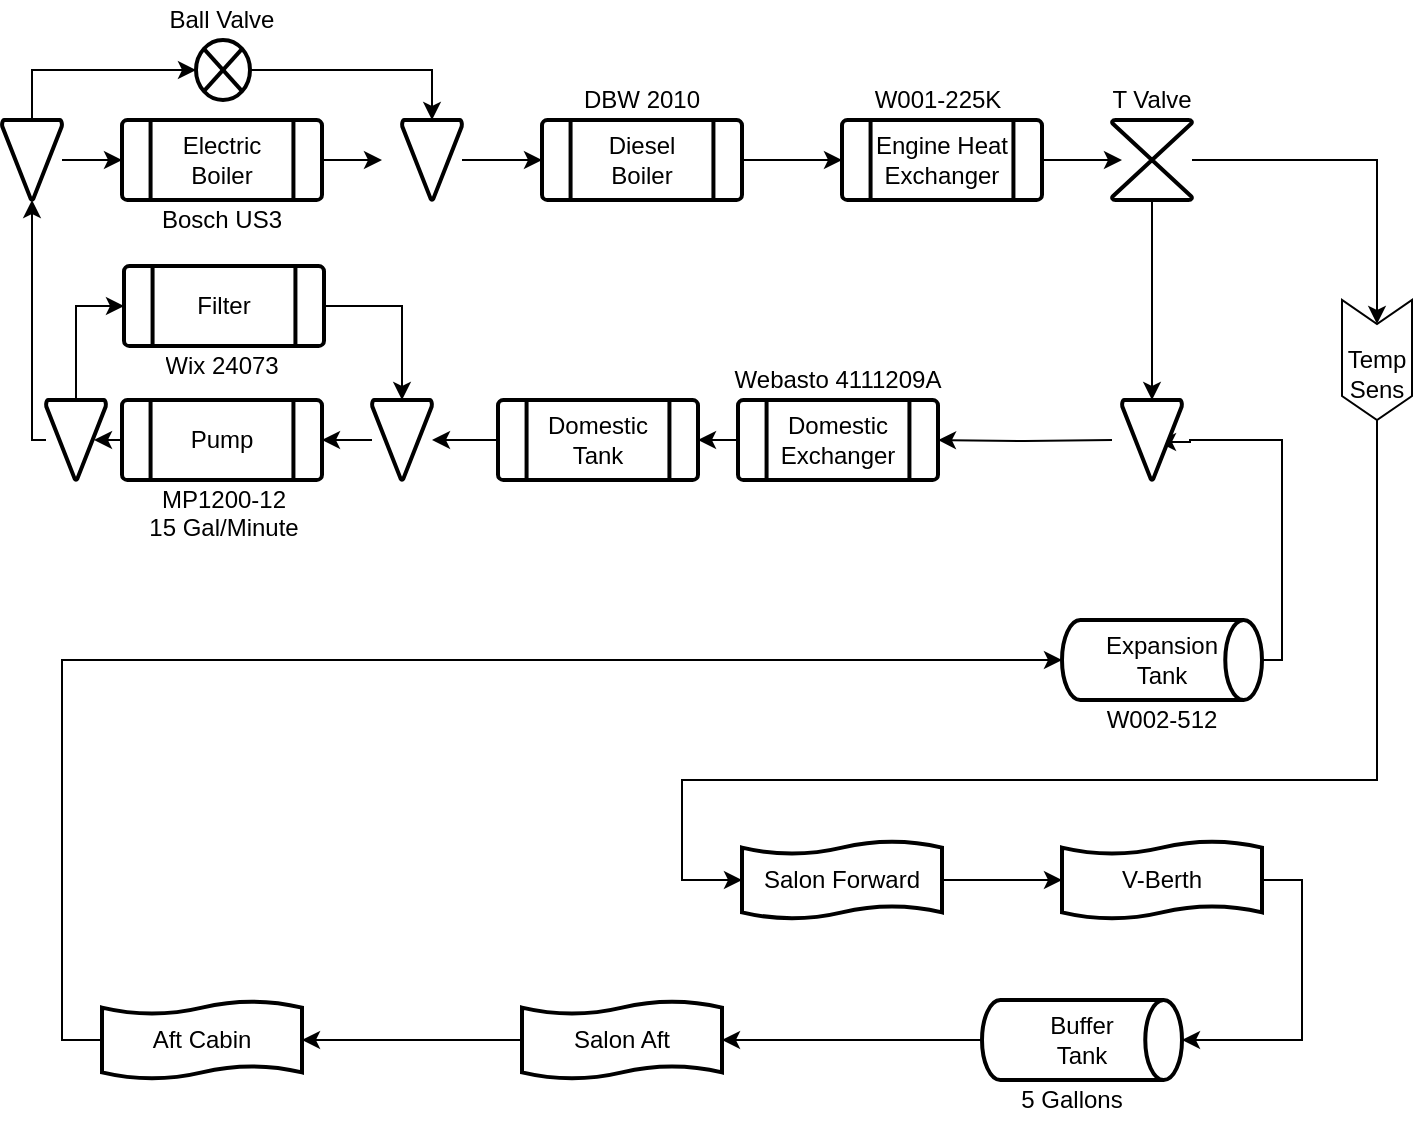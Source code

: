 <mxfile userAgent="Mozilla/5.0 (Macintosh; Intel Mac OS X 10_12_6) AppleWebKit/537.36 (KHTML, like Gecko) Chrome/61.0.316.100 Safari/537.36" version="7.5.6" editor="www.draw.io" type="google"><diagram id="fc06e285-03cc-1c3c-5b73-6566e464036c" name="Page-1"><mxGraphModel dx="856" dy="479" grid="1" gridSize="10" guides="1" tooltips="1" connect="1" arrows="1" fold="1" page="1" pageScale="1" pageWidth="850" pageHeight="1100" math="0" shadow="0"><root><mxCell id="0"/><mxCell id="1" parent="0"/><mxCell id="5dffcbc2950ccc87-1" value="Engine Heat&lt;div&gt;Exchanger&lt;/div&gt;" style="strokeWidth=2;html=1;shape=mxgraph.flowchart.predefined_process;whiteSpace=wrap;" vertex="1" parent="1"><mxGeometry x="520" y="80" width="100" height="40" as="geometry"/></mxCell><mxCell id="5dffcbc2950ccc87-3" value="Electric&lt;div&gt;Boiler&lt;/div&gt;" style="strokeWidth=2;html=1;shape=mxgraph.flowchart.predefined_process;whiteSpace=wrap;" vertex="1" parent="1"><mxGeometry x="160" y="80" width="100" height="40" as="geometry"/></mxCell><mxCell id="5dffcbc2950ccc87-4" value="Diesel&lt;div&gt;Boiler&lt;/div&gt;" style="strokeWidth=2;html=1;shape=mxgraph.flowchart.predefined_process;whiteSpace=wrap;" vertex="1" parent="1"><mxGeometry x="370" y="80" width="100" height="40" as="geometry"/></mxCell><mxCell id="5dffcbc2950ccc87-5" value="" style="edgeStyle=orthogonalEdgeStyle;rounded=0;html=1;jettySize=auto;orthogonalLoop=1;" edge="1" parent="1" source="5dffcbc2950ccc87-3"><mxGeometry relative="1" as="geometry"><mxPoint x="290" y="100" as="targetPoint"/></mxGeometry></mxCell><mxCell id="5dffcbc2950ccc87-6" value="" style="edgeStyle=orthogonalEdgeStyle;rounded=0;html=1;jettySize=auto;orthogonalLoop=1;" edge="1" parent="1" source="5dffcbc2950ccc87-4" target="5dffcbc2950ccc87-1"><mxGeometry relative="1" as="geometry"/></mxCell><mxCell id="5dffcbc2950ccc87-7" value="Pump" style="strokeWidth=2;html=1;shape=mxgraph.flowchart.predefined_process;whiteSpace=wrap;" vertex="1" parent="1"><mxGeometry x="160" y="220" width="100" height="40" as="geometry"/></mxCell><mxCell id="5dffcbc2950ccc87-9" value="" style="edgeStyle=orthogonalEdgeStyle;rounded=0;html=1;jettySize=auto;orthogonalLoop=1;entryX=0.5;entryY=1;entryPerimeter=0;exitX=0;exitY=0.5;exitPerimeter=0;" edge="1" parent="1" source="221d1243c0317a62-19" target="621eb9630d29eba4-4"><mxGeometry relative="1" as="geometry"><mxPoint x="110" y="230" as="targetPoint"/><Array as="points"><mxPoint x="115" y="240"/></Array></mxGeometry></mxCell><mxCell id="5dffcbc2950ccc87-10" value="Domestic&lt;div&gt;Tank&lt;/div&gt;" style="strokeWidth=2;html=1;shape=mxgraph.flowchart.predefined_process;whiteSpace=wrap;" vertex="1" parent="1"><mxGeometry x="348" y="220" width="100" height="40" as="geometry"/></mxCell><mxCell id="5dffcbc2950ccc87-11" value="Domestic&lt;div&gt;Exchanger&lt;/div&gt;" style="strokeWidth=2;html=1;shape=mxgraph.flowchart.predefined_process;whiteSpace=wrap;" vertex="1" parent="1"><mxGeometry x="468" y="220" width="100" height="40" as="geometry"/></mxCell><mxCell id="5dffcbc2950ccc87-13" value="" style="edgeStyle=orthogonalEdgeStyle;rounded=0;html=1;jettySize=auto;orthogonalLoop=1;" edge="1" parent="1" source="5dffcbc2950ccc87-11"><mxGeometry relative="1" as="geometry"><mxPoint x="448" y="240" as="targetPoint"/></mxGeometry></mxCell><mxCell id="5dffcbc2950ccc87-14" style="edgeStyle=orthogonalEdgeStyle;rounded=0;html=1;jettySize=auto;orthogonalLoop=1;entryX=0;entryY=0.5;entryPerimeter=0;exitX=1;exitY=0.5;exitPerimeter=0;" edge="1" parent="1" source="1209b7a6eb5f91c0-1" target="5dffcbc2950ccc87-26"><mxGeometry relative="1" as="geometry"><mxPoint x="705" y="240" as="targetPoint"/><Array as="points"><mxPoint x="440" y="410"/><mxPoint x="440" y="460"/></Array><mxPoint x="690" y="100" as="sourcePoint"/></mxGeometry></mxCell><mxCell id="5dffcbc2950ccc87-18" value="" style="edgeStyle=orthogonalEdgeStyle;rounded=0;html=1;jettySize=auto;orthogonalLoop=1;entryX=1;entryY=0.5;entryPerimeter=0;exitX=0;exitY=0.5;exitPerimeter=0;" edge="1" parent="1" source="40a6a767834eaef9-11" target="5dffcbc2950ccc87-7"><mxGeometry relative="1" as="geometry"><mxPoint x="230" y="240" as="targetPoint"/><Array as="points"/></mxGeometry></mxCell><mxCell id="5dffcbc2950ccc87-26" value="Salon Forward" style="strokeWidth=2;html=1;shape=mxgraph.flowchart.paper_tape;whiteSpace=wrap;" vertex="1" parent="1"><mxGeometry x="470" y="440" width="100" height="40" as="geometry"/></mxCell><mxCell id="5dffcbc2950ccc87-27" value="V-Berth" style="strokeWidth=2;html=1;shape=mxgraph.flowchart.paper_tape;whiteSpace=wrap;" vertex="1" parent="1"><mxGeometry x="630" y="440" width="100" height="40" as="geometry"/></mxCell><mxCell id="5dffcbc2950ccc87-29" value="Salon Aft" style="strokeWidth=2;html=1;shape=mxgraph.flowchart.paper_tape;whiteSpace=wrap;" vertex="1" parent="1"><mxGeometry x="360" y="520" width="100" height="40" as="geometry"/></mxCell><mxCell id="5dffcbc2950ccc87-31" value="Aft Cabin" style="strokeWidth=2;html=1;shape=mxgraph.flowchart.paper_tape;whiteSpace=wrap;" vertex="1" parent="1"><mxGeometry x="150" y="520" width="100" height="40" as="geometry"/></mxCell><mxCell id="5dffcbc2950ccc87-32" value="" style="edgeStyle=orthogonalEdgeStyle;rounded=0;html=1;jettySize=auto;orthogonalLoop=1;" edge="1" parent="1" source="5dffcbc2950ccc87-29" target="5dffcbc2950ccc87-31"><mxGeometry relative="1" as="geometry"/></mxCell><mxCell id="5dffcbc2950ccc87-33" value="Buffer&lt;div&gt;Tank&lt;/div&gt;" style="strokeWidth=2;html=1;shape=mxgraph.flowchart.direct_data;whiteSpace=wrap;" vertex="1" parent="1"><mxGeometry x="590" y="520" width="100" height="40" as="geometry"/></mxCell><mxCell id="5dffcbc2950ccc87-39" value="" style="edgeStyle=orthogonalEdgeStyle;rounded=0;html=1;jettySize=auto;orthogonalLoop=1;entryX=1;entryY=0.5;entryPerimeter=0;" edge="1" parent="1" source="5dffcbc2950ccc87-33" target="5dffcbc2950ccc87-29"><mxGeometry relative="1" as="geometry"><mxPoint x="310" y="540" as="targetPoint"/><Array as="points"/></mxGeometry></mxCell><mxCell id="5dffcbc2950ccc87-41" value="" style="edgeStyle=orthogonalEdgeStyle;rounded=0;html=1;jettySize=auto;orthogonalLoop=1;entryX=1;entryY=0.5;entryPerimeter=0;exitX=1;exitY=0.5;exitPerimeter=0;" edge="1" parent="1" source="5dffcbc2950ccc87-27" target="5dffcbc2950ccc87-33"><mxGeometry relative="1" as="geometry"><mxPoint x="430" y="540" as="targetPoint"/><Array as="points"><mxPoint x="750" y="460"/><mxPoint x="750" y="540"/></Array></mxGeometry></mxCell><mxCell id="5dffcbc2950ccc87-43" value="" style="edgeStyle=orthogonalEdgeStyle;rounded=0;html=1;jettySize=auto;orthogonalLoop=1;entryX=0;entryY=0.5;entryPerimeter=0;" edge="1" parent="1" source="5dffcbc2950ccc87-26" target="5dffcbc2950ccc87-27"><mxGeometry relative="1" as="geometry"><mxPoint x="550" y="540" as="targetPoint"/><Array as="points"/></mxGeometry></mxCell><mxCell id="621eb9630d29eba4-2" style="edgeStyle=orthogonalEdgeStyle;rounded=0;html=1;exitX=0;exitY=0.5;exitPerimeter=0;entryX=0;entryY=0.5;entryPerimeter=0;jettySize=auto;orthogonalLoop=1;" edge="1" parent="1" source="5dffcbc2950ccc87-31" target="40a6a767834eaef9-5"><mxGeometry relative="1" as="geometry"><mxPoint x="270" y="460" as="targetPoint"/><Array as="points"><mxPoint x="130" y="540"/><mxPoint x="130" y="350"/></Array></mxGeometry></mxCell><mxCell id="621eb9630d29eba4-3" style="edgeStyle=orthogonalEdgeStyle;rounded=0;html=1;exitX=1;exitY=0.5;exitPerimeter=0;entryX=0.575;entryY=0.525;entryPerimeter=0;jettySize=auto;orthogonalLoop=1;" edge="1" parent="1" source="40a6a767834eaef9-5"><mxGeometry relative="1" as="geometry"><mxPoint x="320" y="300" as="sourcePoint"/><Array as="points"><mxPoint x="740" y="350"/><mxPoint x="740" y="240"/><mxPoint x="694" y="240"/><mxPoint x="694" y="241"/></Array><mxPoint x="678" y="241" as="targetPoint"/></mxGeometry></mxCell><mxCell id="621eb9630d29eba4-4" value="" style="strokeWidth=2;html=1;shape=mxgraph.flowchart.merge_or_storage;whiteSpace=wrap;" vertex="1" parent="1"><mxGeometry x="100" y="80" width="30" height="40" as="geometry"/></mxCell><mxCell id="621eb9630d29eba4-6" value="" style="strokeWidth=2;html=1;shape=mxgraph.flowchart.merge_or_storage;whiteSpace=wrap;" vertex="1" parent="1"><mxGeometry x="300" y="80" width="30" height="40" as="geometry"/></mxCell><mxCell id="621eb9630d29eba4-8" value="" style="edgeStyle=orthogonalEdgeStyle;rounded=0;html=1;jettySize=auto;orthogonalLoop=1;entryX=0;entryY=0.5;entryPerimeter=0;" edge="1" parent="1" source="621eb9630d29eba4-6" target="5dffcbc2950ccc87-4"><mxGeometry relative="1" as="geometry"><mxPoint x="410" y="100" as="targetPoint"/><Array as="points"/></mxGeometry></mxCell><mxCell id="621eb9630d29eba4-9" value="" style="verticalLabelPosition=bottom;verticalAlign=top;html=1;strokeWidth=2;shape=mxgraph.flowchart.or;" vertex="1" parent="1"><mxGeometry x="197" y="40" width="27" height="30" as="geometry"/></mxCell><mxCell id="621eb9630d29eba4-10" style="edgeStyle=orthogonalEdgeStyle;rounded=0;html=1;exitX=0.5;exitY=0;exitPerimeter=0;entryX=0;entryY=0.5;entryPerimeter=0;jettySize=auto;orthogonalLoop=1;" edge="1" parent="1" source="621eb9630d29eba4-4" target="621eb9630d29eba4-9"><mxGeometry relative="1" as="geometry"/></mxCell><mxCell id="621eb9630d29eba4-11" style="edgeStyle=orthogonalEdgeStyle;rounded=0;html=1;exitX=1;exitY=0.5;exitPerimeter=0;entryX=0.5;entryY=0;entryPerimeter=0;jettySize=auto;orthogonalLoop=1;" edge="1" parent="1" source="621eb9630d29eba4-9" target="621eb9630d29eba4-6"><mxGeometry relative="1" as="geometry"/></mxCell><mxCell id="621eb9630d29eba4-12" style="edgeStyle=orthogonalEdgeStyle;rounded=0;html=1;exitX=1;exitY=0.5;exitPerimeter=0;entryX=0;entryY=0.5;entryPerimeter=0;jettySize=auto;orthogonalLoop=1;" edge="1" parent="1" source="621eb9630d29eba4-4" target="5dffcbc2950ccc87-3"><mxGeometry relative="1" as="geometry"/></mxCell><UserObject label="Ball Valve" placeholders="1" name="Variable" id="40a6a767834eaef9-2"><mxCell style="text;html=1;strokeColor=none;fillColor=none;align=center;verticalAlign=middle;whiteSpace=wrap;overflow=hidden;" vertex="1" parent="1"><mxGeometry x="170" y="20" width="80" height="20" as="geometry"/></mxCell></UserObject><UserObject label="T Valve" placeholders="1" name="Variable" id="40a6a767834eaef9-3"><mxCell style="text;html=1;strokeColor=none;fillColor=none;align=center;verticalAlign=middle;whiteSpace=wrap;overflow=hidden;" vertex="1" parent="1"><mxGeometry x="635" y="60" width="80" height="20" as="geometry"/></mxCell></UserObject><mxCell id="40a6a767834eaef9-5" value="Expansion&lt;div&gt;Tank&lt;/div&gt;" style="strokeWidth=2;html=1;shape=mxgraph.flowchart.direct_data;whiteSpace=wrap;" vertex="1" parent="1"><mxGeometry x="630" y="330" width="100" height="40" as="geometry"/></mxCell><mxCell id="40a6a767834eaef9-6" value="Filter" style="strokeWidth=2;html=1;shape=mxgraph.flowchart.predefined_process;whiteSpace=wrap;" vertex="1" parent="1"><mxGeometry x="161" y="153" width="100" height="40" as="geometry"/></mxCell><mxCell id="40a6a767834eaef9-11" value="" style="strokeWidth=2;html=1;shape=mxgraph.flowchart.merge_or_storage;whiteSpace=wrap;" vertex="1" parent="1"><mxGeometry x="285" y="220" width="30" height="40" as="geometry"/></mxCell><UserObject label="Bosch US3" placeholders="1" name="Variable" id="40a6a767834eaef9-22"><mxCell style="text;html=1;strokeColor=none;fillColor=none;align=center;verticalAlign=middle;whiteSpace=wrap;overflow=hidden;" vertex="1" parent="1"><mxGeometry x="165" y="120" width="90" height="20" as="geometry"/></mxCell></UserObject><UserObject label="DBW 2010" placeholders="1" name="Variable" id="40a6a767834eaef9-23"><mxCell style="text;html=1;strokeColor=none;fillColor=none;align=center;verticalAlign=middle;whiteSpace=wrap;overflow=hidden;" vertex="1" parent="1"><mxGeometry x="380" y="60" width="80" height="20" as="geometry"/></mxCell></UserObject><UserObject label="Webasto 4111209A" placeholders="1" name="Variable" id="40a6a767834eaef9-25"><mxCell style="text;html=1;strokeColor=none;fillColor=none;align=center;verticalAlign=middle;whiteSpace=wrap;overflow=hidden;" vertex="1" parent="1"><mxGeometry x="463" y="200" width="110" height="20" as="geometry"/></mxCell></UserObject><mxCell id="221d1243c0317a62-9" value="" style="edgeStyle=orthogonalEdgeStyle;rounded=0;html=1;jettySize=auto;orthogonalLoop=1;entryX=1;entryY=0.5;entryPerimeter=0;" edge="1" parent="1" source="5dffcbc2950ccc87-10" target="40a6a767834eaef9-11"><mxGeometry relative="1" as="geometry"><mxPoint x="360" y="240" as="targetPoint"/><Array as="points"><mxPoint x="340" y="240"/><mxPoint x="340" y="240"/></Array></mxGeometry></mxCell><mxCell id="221d1243c0317a62-15" style="edgeStyle=orthogonalEdgeStyle;rounded=0;html=1;exitX=1;exitY=0.5;exitPerimeter=0;entryX=0;entryY=0.5;entryPerimeter=0;jettySize=auto;orthogonalLoop=1;" edge="1" parent="1" source="5dffcbc2950ccc87-1"><mxGeometry relative="1" as="geometry"><mxPoint x="695" y="100" as="sourcePoint"/><mxPoint x="660" y="100" as="targetPoint"/><Array as="points"><mxPoint x="640" y="100"/><mxPoint x="640" y="100"/></Array></mxGeometry></mxCell><mxCell id="221d1243c0317a62-16" style="edgeStyle=orthogonalEdgeStyle;rounded=0;html=1;exitX=0.5;exitY=1;exitPerimeter=0;entryX=0.5;entryY=0;entryPerimeter=0;jettySize=auto;orthogonalLoop=1;" edge="1" parent="1"><mxGeometry relative="1" as="geometry"><mxPoint x="675" y="120" as="sourcePoint"/><mxPoint x="675" y="220" as="targetPoint"/><Array as="points"><mxPoint x="675" y="220"/></Array></mxGeometry></mxCell><mxCell id="221d1243c0317a62-18" value="" style="edgeStyle=orthogonalEdgeStyle;rounded=0;html=1;jettySize=auto;orthogonalLoop=1;entryX=1;entryY=0.5;entryPerimeter=0;" edge="1" parent="1" target="5dffcbc2950ccc87-11"><mxGeometry relative="1" as="geometry"><mxPoint x="655" y="240" as="sourcePoint"/><mxPoint x="590" y="240" as="targetPoint"/><Array as="points"/></mxGeometry></mxCell><mxCell id="221d1243c0317a62-19" value="" style="strokeWidth=2;html=1;shape=mxgraph.flowchart.merge_or_storage;whiteSpace=wrap;" vertex="1" parent="1"><mxGeometry x="122" y="220" width="30" height="40" as="geometry"/></mxCell><mxCell id="221d1243c0317a62-21" style="edgeStyle=orthogonalEdgeStyle;rounded=0;html=1;exitX=0;exitY=0.5;exitPerimeter=0;entryX=0.8;entryY=0.5;entryPerimeter=0;jettySize=auto;orthogonalLoop=1;" edge="1" parent="1" source="5dffcbc2950ccc87-7" target="221d1243c0317a62-19"><mxGeometry relative="1" as="geometry"/></mxCell><mxCell id="221d1243c0317a62-25" style="edgeStyle=orthogonalEdgeStyle;rounded=0;html=1;exitX=0.5;exitY=0;exitPerimeter=0;entryX=0;entryY=0.5;entryPerimeter=0;jettySize=auto;orthogonalLoop=1;" edge="1" parent="1" source="221d1243c0317a62-19" target="40a6a767834eaef9-6"><mxGeometry relative="1" as="geometry"/></mxCell><mxCell id="221d1243c0317a62-26" style="edgeStyle=orthogonalEdgeStyle;rounded=0;html=1;exitX=1;exitY=0.5;exitPerimeter=0;entryX=0.5;entryY=0;entryPerimeter=0;jettySize=auto;orthogonalLoop=1;" edge="1" parent="1" source="40a6a767834eaef9-6" target="40a6a767834eaef9-11"><mxGeometry relative="1" as="geometry"/></mxCell><mxCell id="221d1243c0317a62-28" value="" style="verticalLabelPosition=bottom;verticalAlign=top;html=1;strokeWidth=2;shape=mxgraph.flowchart.collate;" vertex="1" parent="1"><mxGeometry x="655" y="80" width="40" height="40" as="geometry"/></mxCell><mxCell id="221d1243c0317a62-29" value="" style="strokeWidth=2;html=1;shape=mxgraph.flowchart.merge_or_storage;whiteSpace=wrap;" vertex="1" parent="1"><mxGeometry x="660" y="220" width="30" height="40" as="geometry"/></mxCell><mxCell id="1209b7a6eb5f91c0-1" value="&lt;div&gt;&lt;br&gt;&lt;/div&gt;&lt;div&gt;&lt;br&gt;&lt;/div&gt;&lt;div&gt;Temp&lt;/div&gt;&lt;div&gt;Sens&lt;/div&gt;&lt;div&gt;&lt;br&gt;&lt;/div&gt;" style="shape=step;perimeter=stepPerimeter;whiteSpace=wrap;html=1;direction=south;" vertex="1" parent="1"><mxGeometry x="770" y="170" width="35" height="60" as="geometry"/></mxCell><mxCell id="1209b7a6eb5f91c0-7" value="" style="edgeStyle=orthogonalEdgeStyle;rounded=0;html=1;jettySize=auto;orthogonalLoop=1;entryX=0.2;entryY=0.5;" edge="1" parent="1" source="221d1243c0317a62-28" target="1209b7a6eb5f91c0-1"><mxGeometry relative="1" as="geometry"><mxPoint x="775" y="100" as="targetPoint"/><Array as="points"><mxPoint x="788" y="100"/></Array></mxGeometry></mxCell><mxCell id="5d7bf2ce029ad1df-2" value="&lt;h5&gt;&lt;span style=&quot;font-weight: normal&quot;&gt;&lt;font style=&quot;font-size: 12px&quot;&gt;W001-225K&lt;/font&gt;&lt;/span&gt;&lt;/h5&gt;" style="text;html=1;strokeColor=none;fillColor=none;align=center;verticalAlign=middle;whiteSpace=wrap;fontStyle=0" vertex="1" parent="1"><mxGeometry x="532" y="60" width="72" height="20" as="geometry"/></mxCell><UserObject label="MP1200-12&lt;div&gt;15 Gal/Minute&lt;/div&gt;" placeholders="1" name="Variable" id="5d7bf2ce029ad1df-4"><mxCell style="text;html=1;strokeColor=none;fillColor=none;align=center;verticalAlign=middle;whiteSpace=wrap;overflow=hidden;" vertex="1" parent="1"><mxGeometry x="171" y="260" width="80" height="30" as="geometry"/></mxCell></UserObject><UserObject label="Wix 24073" placeholders="1" name="Variable" id="5d7bf2ce029ad1df-5"><mxCell style="text;html=1;strokeColor=none;fillColor=none;align=center;verticalAlign=middle;whiteSpace=wrap;overflow=hidden;" vertex="1" parent="1"><mxGeometry x="170" y="193" width="80" height="20" as="geometry"/></mxCell></UserObject><UserObject label="5 Gallons" placeholders="1" name="Variable" id="5d7bf2ce029ad1df-6"><mxCell style="text;html=1;strokeColor=none;fillColor=none;align=center;verticalAlign=middle;whiteSpace=wrap;overflow=hidden;" vertex="1" parent="1"><mxGeometry x="595" y="560" width="80" height="20" as="geometry"/></mxCell></UserObject><UserObject label="W002-512" placeholders="1" name="Variable" id="5d7bf2ce029ad1df-7"><mxCell style="text;html=1;strokeColor=none;fillColor=none;align=center;verticalAlign=middle;whiteSpace=wrap;overflow=hidden;" vertex="1" parent="1"><mxGeometry x="640" y="370" width="80" height="20" as="geometry"/></mxCell></UserObject></root></mxGraphModel></diagram></mxfile>